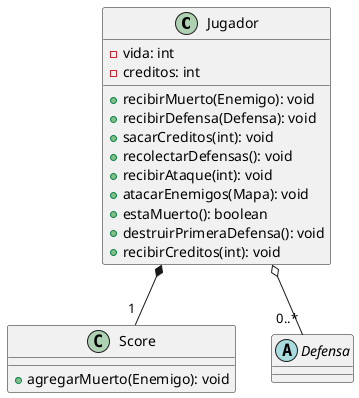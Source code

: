 @startuml
top to bottom direction

class Jugador {
  + recibirMuerto(Enemigo): void
  + recibirDefensa(Defensa): void
  + sacarCreditos(int): void
  + recolectarDefensas(): void
  + recibirAtaque(int): void
  + atacarEnemigos(Mapa): void
  + estaMuerto(): boolean
  + destruirPrimeraDefensa(): void
  + recibirCreditos(int): void
   -vida: int
   -creditos: int
}
class Score {
  + agregarMuerto(Enemigo): void
}
abstract Defensa
    Jugador *-- "1 " Score
    Jugador o-- "0..*" Defensa
@enduml
